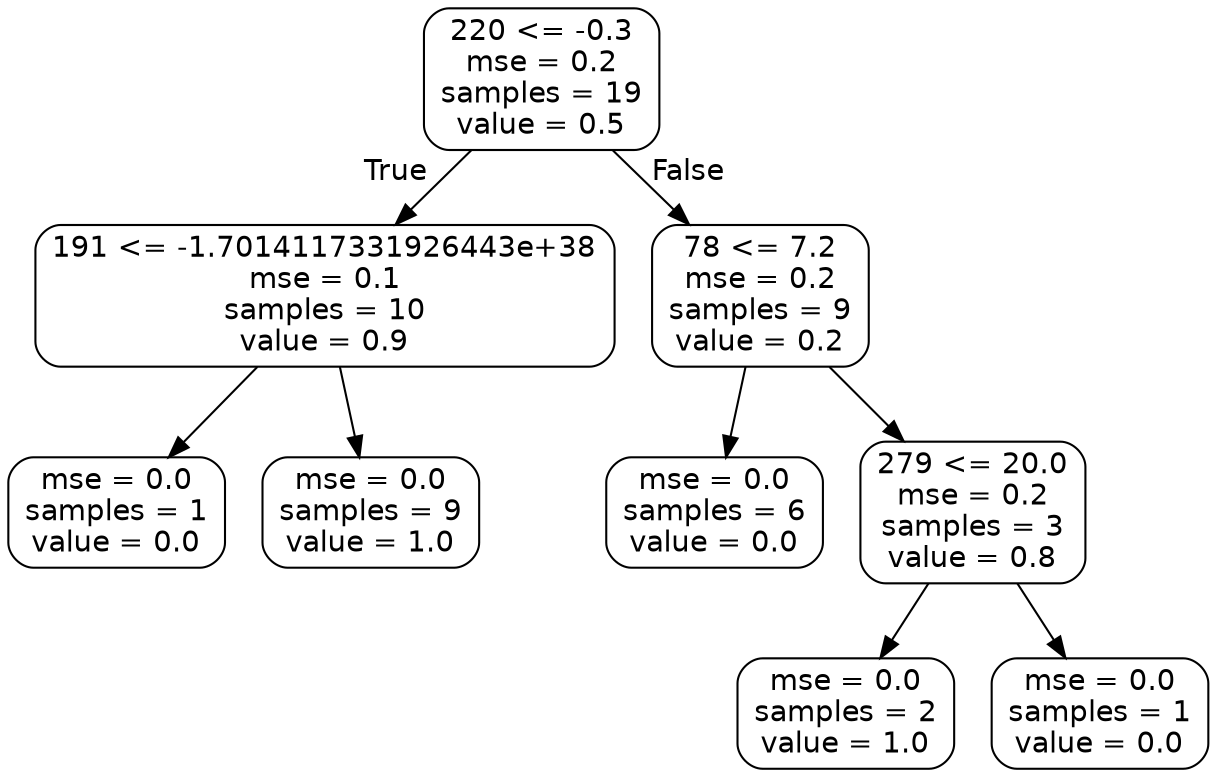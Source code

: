 digraph Tree {
node [shape=box, style="rounded", color="black", fontname=helvetica] ;
edge [fontname=helvetica] ;
0 [label="220 <= -0.3\nmse = 0.2\nsamples = 19\nvalue = 0.5"] ;
1 [label="191 <= -1.7014117331926443e+38\nmse = 0.1\nsamples = 10\nvalue = 0.9"] ;
0 -> 1 [labeldistance=2.5, labelangle=45, headlabel="True"] ;
2 [label="mse = 0.0\nsamples = 1\nvalue = 0.0"] ;
1 -> 2 ;
3 [label="mse = 0.0\nsamples = 9\nvalue = 1.0"] ;
1 -> 3 ;
4 [label="78 <= 7.2\nmse = 0.2\nsamples = 9\nvalue = 0.2"] ;
0 -> 4 [labeldistance=2.5, labelangle=-45, headlabel="False"] ;
5 [label="mse = 0.0\nsamples = 6\nvalue = 0.0"] ;
4 -> 5 ;
6 [label="279 <= 20.0\nmse = 0.2\nsamples = 3\nvalue = 0.8"] ;
4 -> 6 ;
7 [label="mse = 0.0\nsamples = 2\nvalue = 1.0"] ;
6 -> 7 ;
8 [label="mse = 0.0\nsamples = 1\nvalue = 0.0"] ;
6 -> 8 ;
}